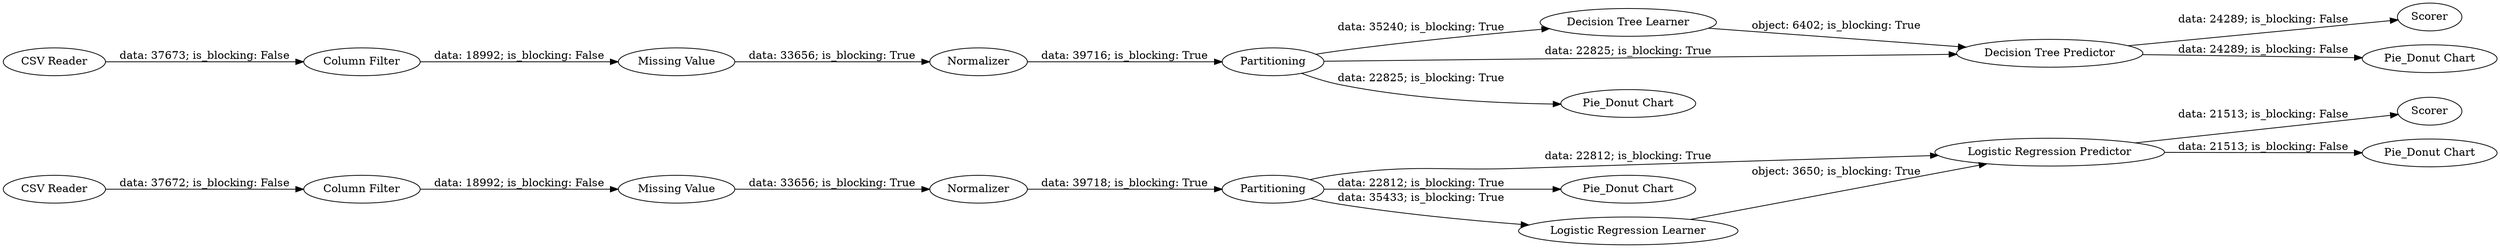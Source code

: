 digraph {
	"-436768593394665030_21" [label="Missing Value"]
	"-436768593394665030_11" [label="CSV Reader"]
	"-436768593394665030_16" [label="Decision Tree Learner"]
	"-436768593394665030_14" [label=Normalizer]
	"-436768593394665030_3" [label=Normalizer]
	"-436768593394665030_17" [label="Decision Tree Predictor"]
	"-436768593394665030_7" [label="Logistic Regression Predictor"]
	"-436768593394665030_9" [label="Pie_Donut Chart"]
	"-436768593394665030_8" [label=Scorer]
	"-436768593394665030_18" [label=Scorer]
	"-436768593394665030_1" [label="CSV Reader"]
	"-436768593394665030_13" [label="Column Filter"]
	"-436768593394665030_20" [label="Pie_Donut Chart"]
	"-436768593394665030_5" [label="Logistic Regression Learner"]
	"-436768593394665030_2" [label="Column Filter"]
	"-436768593394665030_19" [label="Pie_Donut Chart"]
	"-436768593394665030_15" [label=Partitioning]
	"-436768593394665030_4" [label=Partitioning]
	"-436768593394665030_10" [label="Pie_Donut Chart"]
	"-436768593394665030_22" [label="Missing Value"]
	"-436768593394665030_17" -> "-436768593394665030_20" [label="data: 24289; is_blocking: False"]
	"-436768593394665030_7" -> "-436768593394665030_10" [label="data: 21513; is_blocking: False"]
	"-436768593394665030_7" -> "-436768593394665030_8" [label="data: 21513; is_blocking: False"]
	"-436768593394665030_3" -> "-436768593394665030_4" [label="data: 39718; is_blocking: True"]
	"-436768593394665030_14" -> "-436768593394665030_15" [label="data: 39716; is_blocking: True"]
	"-436768593394665030_13" -> "-436768593394665030_22" [label="data: 18992; is_blocking: False"]
	"-436768593394665030_1" -> "-436768593394665030_2" [label="data: 37672; is_blocking: False"]
	"-436768593394665030_15" -> "-436768593394665030_19" [label="data: 22825; is_blocking: True"]
	"-436768593394665030_16" -> "-436768593394665030_17" [label="object: 6402; is_blocking: True"]
	"-436768593394665030_15" -> "-436768593394665030_17" [label="data: 22825; is_blocking: True"]
	"-436768593394665030_5" -> "-436768593394665030_7" [label="object: 3650; is_blocking: True"]
	"-436768593394665030_2" -> "-436768593394665030_21" [label="data: 18992; is_blocking: False"]
	"-436768593394665030_15" -> "-436768593394665030_16" [label="data: 35240; is_blocking: True"]
	"-436768593394665030_4" -> "-436768593394665030_5" [label="data: 35433; is_blocking: True"]
	"-436768593394665030_21" -> "-436768593394665030_3" [label="data: 33656; is_blocking: True"]
	"-436768593394665030_22" -> "-436768593394665030_14" [label="data: 33656; is_blocking: True"]
	"-436768593394665030_4" -> "-436768593394665030_7" [label="data: 22812; is_blocking: True"]
	"-436768593394665030_11" -> "-436768593394665030_13" [label="data: 37673; is_blocking: False"]
	"-436768593394665030_17" -> "-436768593394665030_18" [label="data: 24289; is_blocking: False"]
	"-436768593394665030_4" -> "-436768593394665030_9" [label="data: 22812; is_blocking: True"]
	rankdir=LR
}
